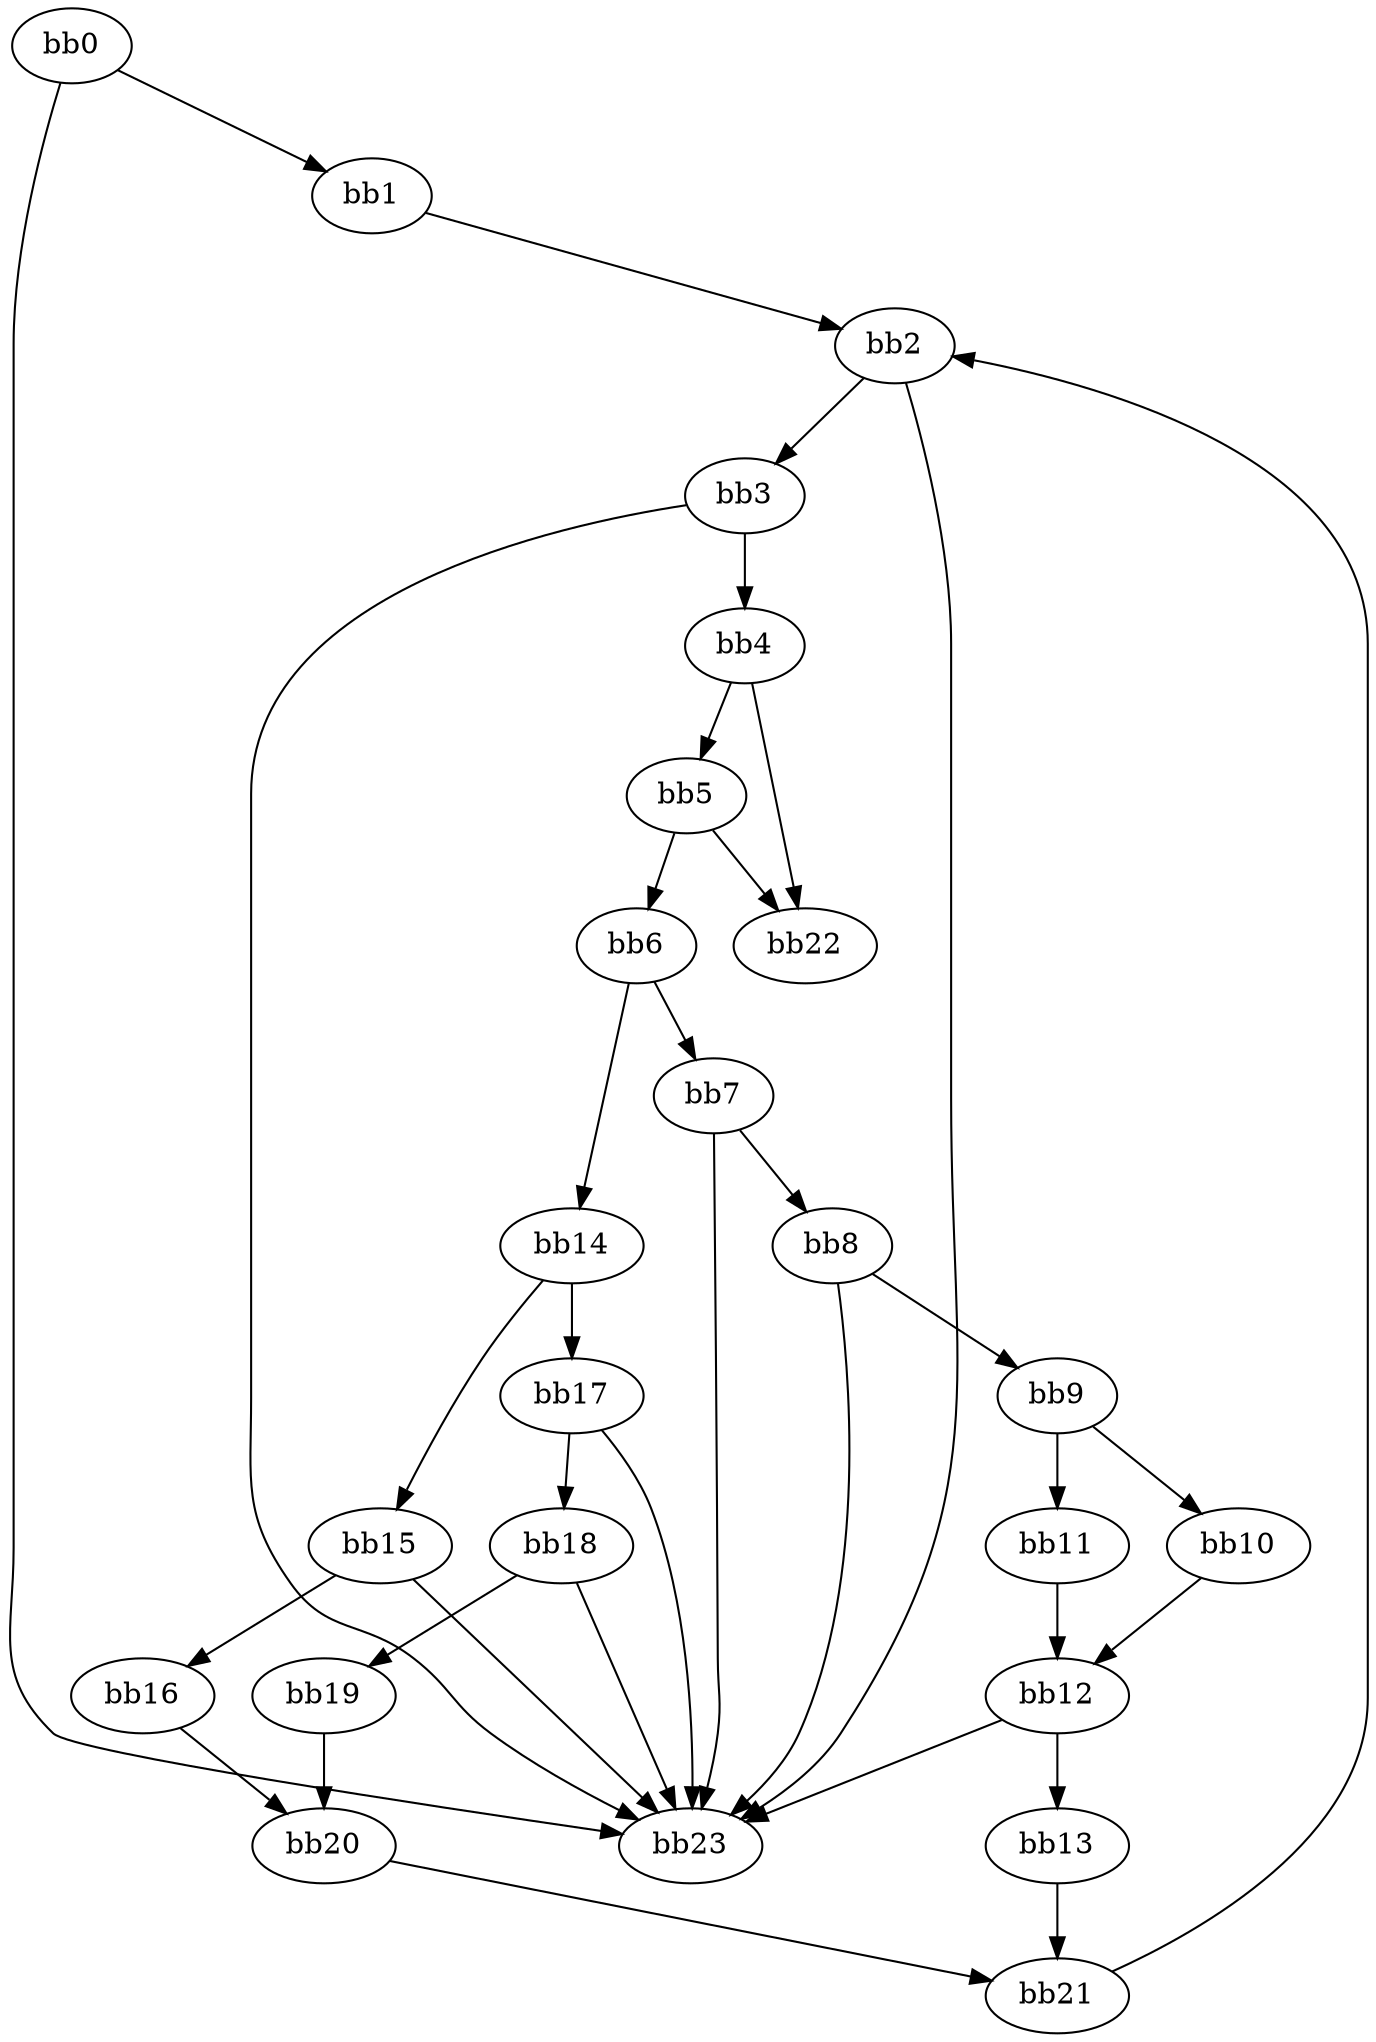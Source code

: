 digraph {
    0 [ label = "bb0\l" ]
    1 [ label = "bb1\l" ]
    2 [ label = "bb2\l" ]
    3 [ label = "bb3\l" ]
    4 [ label = "bb4\l" ]
    5 [ label = "bb5\l" ]
    6 [ label = "bb6\l" ]
    7 [ label = "bb7\l" ]
    8 [ label = "bb8\l" ]
    9 [ label = "bb9\l" ]
    10 [ label = "bb10\l" ]
    11 [ label = "bb11\l" ]
    12 [ label = "bb12\l" ]
    13 [ label = "bb13\l" ]
    14 [ label = "bb14\l" ]
    15 [ label = "bb15\l" ]
    16 [ label = "bb16\l" ]
    17 [ label = "bb17\l" ]
    18 [ label = "bb18\l" ]
    19 [ label = "bb19\l" ]
    20 [ label = "bb20\l" ]
    21 [ label = "bb21\l" ]
    22 [ label = "bb22\l" ]
    23 [ label = "bb23\l" ]
    0 -> 1 [ ]
    0 -> 23 [ ]
    1 -> 2 [ ]
    2 -> 3 [ ]
    2 -> 23 [ ]
    3 -> 4 [ ]
    3 -> 23 [ ]
    4 -> 5 [ ]
    4 -> 22 [ ]
    5 -> 6 [ ]
    5 -> 22 [ ]
    6 -> 7 [ ]
    6 -> 14 [ ]
    7 -> 8 [ ]
    7 -> 23 [ ]
    8 -> 9 [ ]
    8 -> 23 [ ]
    9 -> 10 [ ]
    9 -> 11 [ ]
    10 -> 12 [ ]
    11 -> 12 [ ]
    12 -> 13 [ ]
    12 -> 23 [ ]
    13 -> 21 [ ]
    14 -> 15 [ ]
    14 -> 17 [ ]
    15 -> 16 [ ]
    15 -> 23 [ ]
    16 -> 20 [ ]
    17 -> 18 [ ]
    17 -> 23 [ ]
    18 -> 19 [ ]
    18 -> 23 [ ]
    19 -> 20 [ ]
    20 -> 21 [ ]
    21 -> 2 [ ]
}

